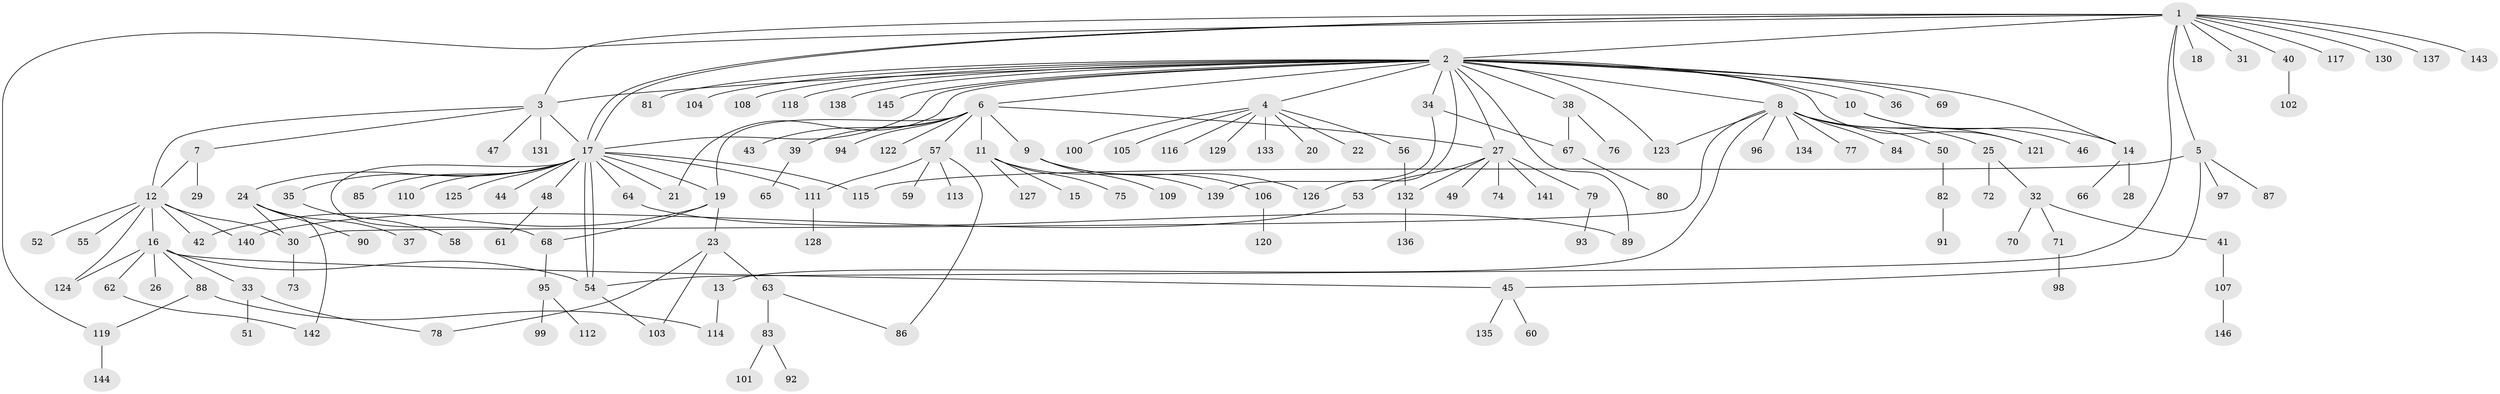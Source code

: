 // coarse degree distribution, {13: 0.008695652173913044, 22: 0.008695652173913044, 6: 0.008695652173913044, 8: 0.008695652173913044, 5: 0.043478260869565216, 9: 0.02608695652173913, 10: 0.008695652173913044, 4: 0.043478260869565216, 2: 0.19130434782608696, 1: 0.5826086956521739, 17: 0.008695652173913044, 7: 0.017391304347826087, 3: 0.043478260869565216}
// Generated by graph-tools (version 1.1) at 2025/23/03/03/25 07:23:54]
// undirected, 146 vertices, 179 edges
graph export_dot {
graph [start="1"]
  node [color=gray90,style=filled];
  1;
  2;
  3;
  4;
  5;
  6;
  7;
  8;
  9;
  10;
  11;
  12;
  13;
  14;
  15;
  16;
  17;
  18;
  19;
  20;
  21;
  22;
  23;
  24;
  25;
  26;
  27;
  28;
  29;
  30;
  31;
  32;
  33;
  34;
  35;
  36;
  37;
  38;
  39;
  40;
  41;
  42;
  43;
  44;
  45;
  46;
  47;
  48;
  49;
  50;
  51;
  52;
  53;
  54;
  55;
  56;
  57;
  58;
  59;
  60;
  61;
  62;
  63;
  64;
  65;
  66;
  67;
  68;
  69;
  70;
  71;
  72;
  73;
  74;
  75;
  76;
  77;
  78;
  79;
  80;
  81;
  82;
  83;
  84;
  85;
  86;
  87;
  88;
  89;
  90;
  91;
  92;
  93;
  94;
  95;
  96;
  97;
  98;
  99;
  100;
  101;
  102;
  103;
  104;
  105;
  106;
  107;
  108;
  109;
  110;
  111;
  112;
  113;
  114;
  115;
  116;
  117;
  118;
  119;
  120;
  121;
  122;
  123;
  124;
  125;
  126;
  127;
  128;
  129;
  130;
  131;
  132;
  133;
  134;
  135;
  136;
  137;
  138;
  139;
  140;
  141;
  142;
  143;
  144;
  145;
  146;
  1 -- 2;
  1 -- 3;
  1 -- 5;
  1 -- 17;
  1 -- 17;
  1 -- 18;
  1 -- 31;
  1 -- 40;
  1 -- 54;
  1 -- 117;
  1 -- 119;
  1 -- 130;
  1 -- 137;
  1 -- 143;
  2 -- 3;
  2 -- 4;
  2 -- 6;
  2 -- 8;
  2 -- 10;
  2 -- 14;
  2 -- 17;
  2 -- 21;
  2 -- 27;
  2 -- 34;
  2 -- 36;
  2 -- 38;
  2 -- 69;
  2 -- 81;
  2 -- 89;
  2 -- 104;
  2 -- 108;
  2 -- 118;
  2 -- 121;
  2 -- 123;
  2 -- 126;
  2 -- 138;
  2 -- 145;
  3 -- 7;
  3 -- 12;
  3 -- 17;
  3 -- 47;
  3 -- 131;
  4 -- 20;
  4 -- 22;
  4 -- 56;
  4 -- 100;
  4 -- 105;
  4 -- 116;
  4 -- 129;
  4 -- 133;
  5 -- 45;
  5 -- 87;
  5 -- 97;
  5 -- 115;
  6 -- 9;
  6 -- 11;
  6 -- 19;
  6 -- 27;
  6 -- 39;
  6 -- 43;
  6 -- 57;
  6 -- 94;
  6 -- 122;
  7 -- 12;
  7 -- 29;
  8 -- 13;
  8 -- 25;
  8 -- 30;
  8 -- 50;
  8 -- 77;
  8 -- 84;
  8 -- 96;
  8 -- 121;
  8 -- 123;
  8 -- 134;
  9 -- 106;
  9 -- 109;
  9 -- 126;
  10 -- 14;
  10 -- 46;
  11 -- 15;
  11 -- 75;
  11 -- 127;
  11 -- 139;
  12 -- 16;
  12 -- 30;
  12 -- 42;
  12 -- 52;
  12 -- 55;
  12 -- 124;
  12 -- 140;
  13 -- 114;
  14 -- 28;
  14 -- 66;
  16 -- 26;
  16 -- 33;
  16 -- 45;
  16 -- 54;
  16 -- 62;
  16 -- 88;
  16 -- 124;
  17 -- 19;
  17 -- 21;
  17 -- 24;
  17 -- 35;
  17 -- 44;
  17 -- 48;
  17 -- 54;
  17 -- 54;
  17 -- 64;
  17 -- 68;
  17 -- 85;
  17 -- 110;
  17 -- 111;
  17 -- 115;
  17 -- 125;
  19 -- 23;
  19 -- 42;
  19 -- 68;
  23 -- 63;
  23 -- 78;
  23 -- 103;
  24 -- 30;
  24 -- 37;
  24 -- 90;
  24 -- 142;
  25 -- 32;
  25 -- 72;
  27 -- 49;
  27 -- 53;
  27 -- 74;
  27 -- 79;
  27 -- 132;
  27 -- 141;
  30 -- 73;
  32 -- 41;
  32 -- 70;
  32 -- 71;
  33 -- 51;
  33 -- 78;
  34 -- 67;
  34 -- 139;
  35 -- 58;
  38 -- 67;
  38 -- 76;
  39 -- 65;
  40 -- 102;
  41 -- 107;
  45 -- 60;
  45 -- 135;
  48 -- 61;
  50 -- 82;
  53 -- 140;
  54 -- 103;
  56 -- 132;
  57 -- 59;
  57 -- 86;
  57 -- 111;
  57 -- 113;
  62 -- 142;
  63 -- 83;
  63 -- 86;
  64 -- 89;
  67 -- 80;
  68 -- 95;
  71 -- 98;
  79 -- 93;
  82 -- 91;
  83 -- 92;
  83 -- 101;
  88 -- 114;
  88 -- 119;
  95 -- 99;
  95 -- 112;
  106 -- 120;
  107 -- 146;
  111 -- 128;
  119 -- 144;
  132 -- 136;
}
